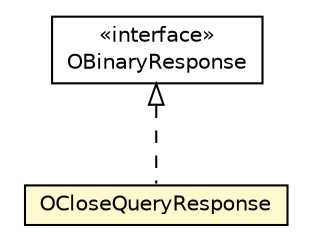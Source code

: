 #!/usr/local/bin/dot
#
# Class diagram 
# Generated by UMLGraph version R5_6-24-gf6e263 (http://www.umlgraph.org/)
#

digraph G {
	edge [fontname="Helvetica",fontsize=10,labelfontname="Helvetica",labelfontsize=10];
	node [fontname="Helvetica",fontsize=10,shape=plaintext];
	nodesep=0.25;
	ranksep=0.5;
	// com.orientechnologies.orient.client.remote.OBinaryResponse
	c1801419 [label=<<table title="com.orientechnologies.orient.client.remote.OBinaryResponse" border="0" cellborder="1" cellspacing="0" cellpadding="2" port="p" href="../OBinaryResponse.html">
		<tr><td><table border="0" cellspacing="0" cellpadding="1">
<tr><td align="center" balign="center"> &#171;interface&#187; </td></tr>
<tr><td align="center" balign="center"> OBinaryResponse </td></tr>
		</table></td></tr>
		</table>>, URL="../OBinaryResponse.html", fontname="Helvetica", fontcolor="black", fontsize=10.0];
	// com.orientechnologies.orient.client.remote.message.OCloseQueryResponse
	c1801509 [label=<<table title="com.orientechnologies.orient.client.remote.message.OCloseQueryResponse" border="0" cellborder="1" cellspacing="0" cellpadding="2" port="p" bgcolor="lemonChiffon" href="./OCloseQueryResponse.html">
		<tr><td><table border="0" cellspacing="0" cellpadding="1">
<tr><td align="center" balign="center"> OCloseQueryResponse </td></tr>
		</table></td></tr>
		</table>>, URL="./OCloseQueryResponse.html", fontname="Helvetica", fontcolor="black", fontsize=10.0];
	//com.orientechnologies.orient.client.remote.message.OCloseQueryResponse implements com.orientechnologies.orient.client.remote.OBinaryResponse
	c1801419:p -> c1801509:p [dir=back,arrowtail=empty,style=dashed];
}

